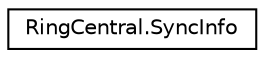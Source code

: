 digraph "Graphical Class Hierarchy"
{
 // LATEX_PDF_SIZE
  edge [fontname="Helvetica",fontsize="10",labelfontname="Helvetica",labelfontsize="10"];
  node [fontname="Helvetica",fontsize="10",shape=record];
  rankdir="LR";
  Node0 [label="RingCentral.SyncInfo",height=0.2,width=0.4,color="black", fillcolor="white", style="filled",URL="$classRingCentral_1_1SyncInfo.html",tooltip=" "];
}
